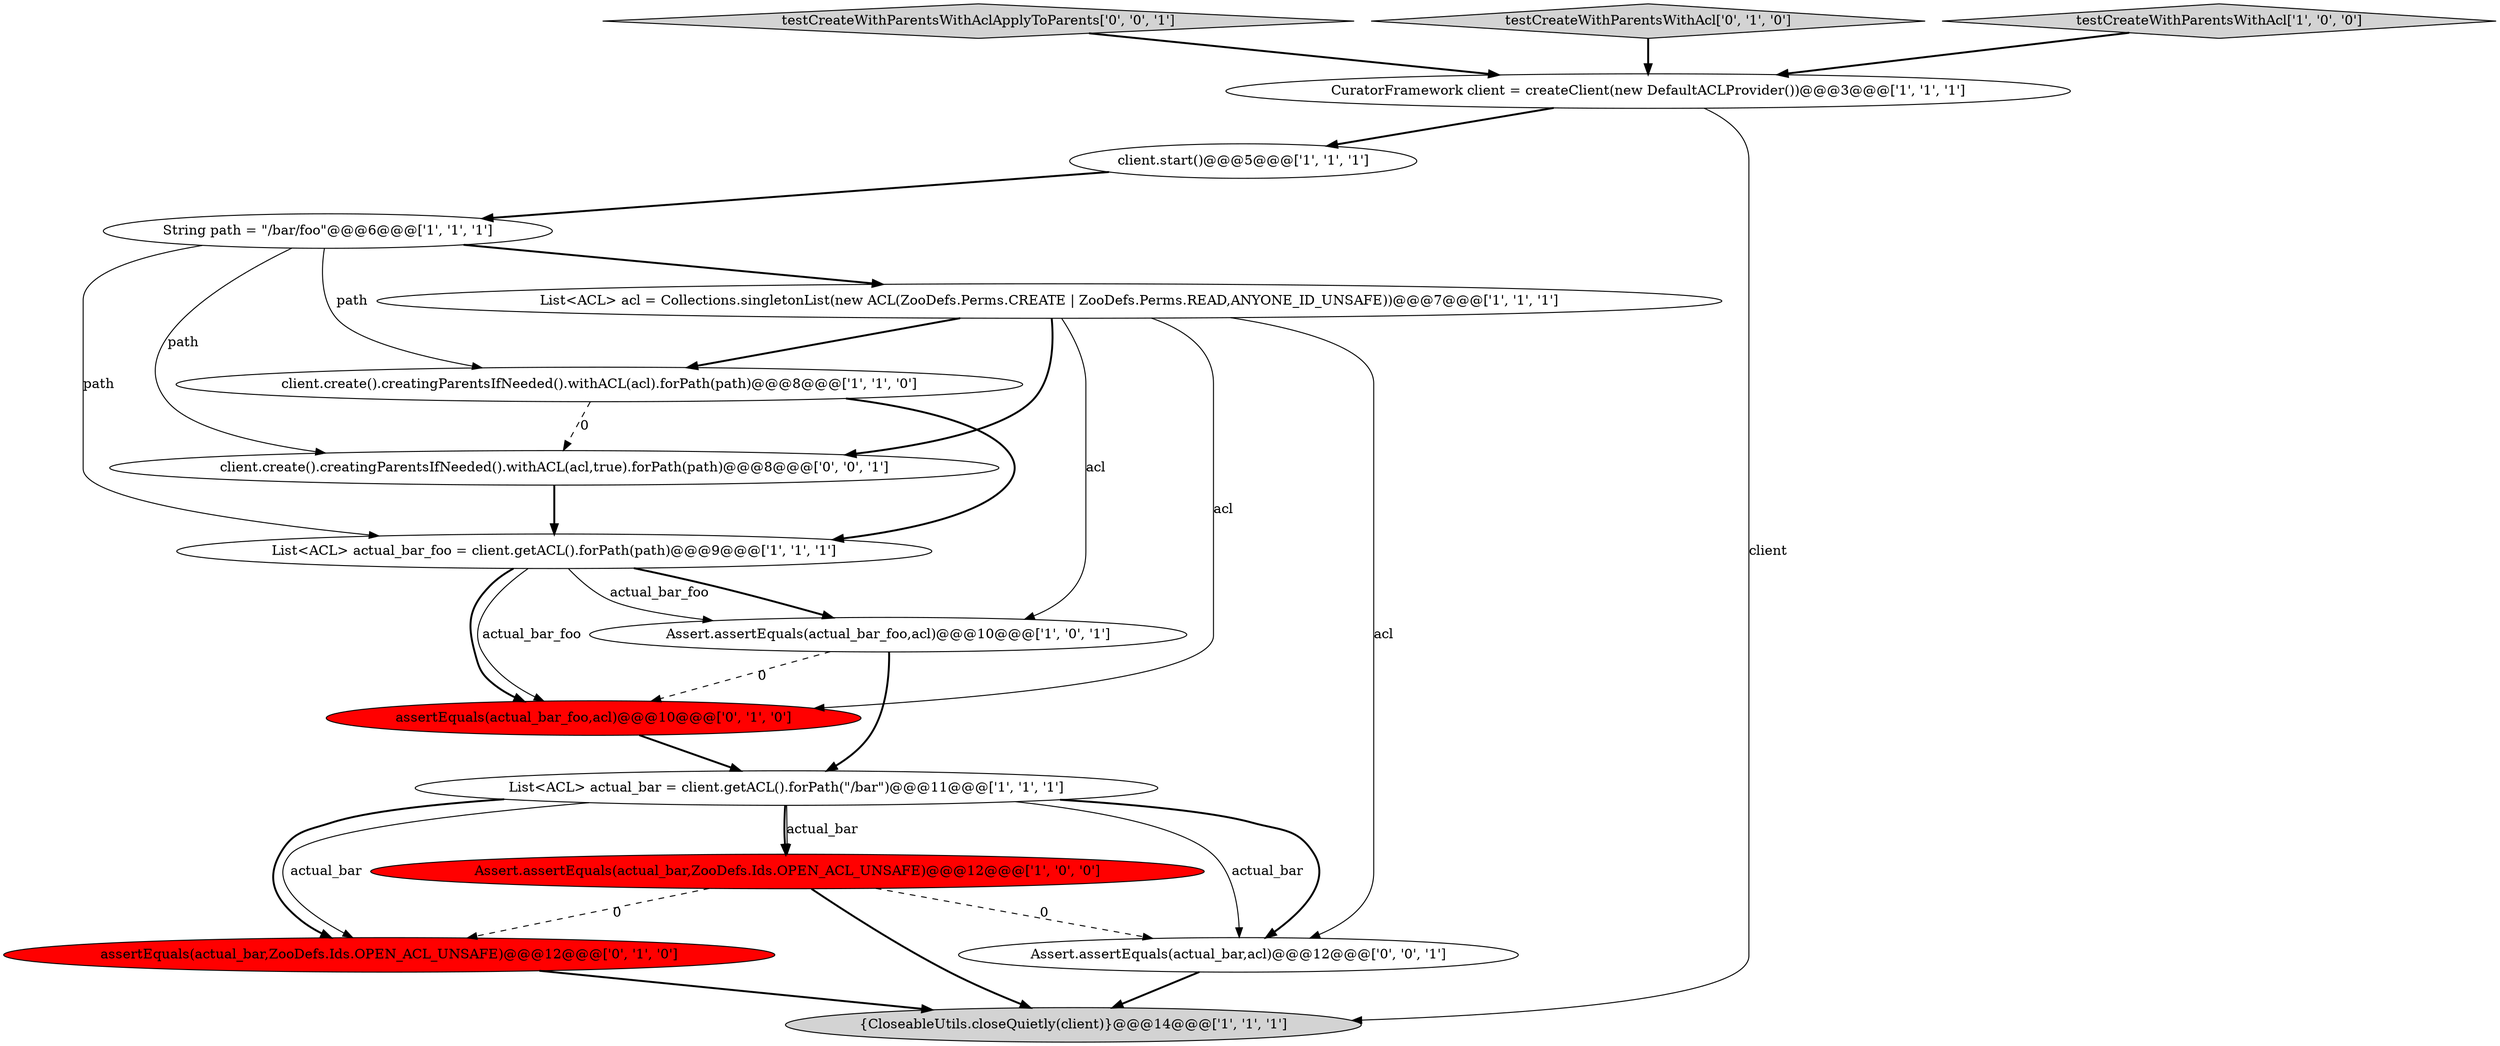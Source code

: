 digraph {
11 [style = filled, label = "assertEquals(actual_bar_foo,acl)@@@10@@@['0', '1', '0']", fillcolor = red, shape = ellipse image = "AAA1AAABBB2BBB"];
2 [style = filled, label = "String path = \"/bar/foo\"@@@6@@@['1', '1', '1']", fillcolor = white, shape = ellipse image = "AAA0AAABBB1BBB"];
0 [style = filled, label = "CuratorFramework client = createClient(new DefaultACLProvider())@@@3@@@['1', '1', '1']", fillcolor = white, shape = ellipse image = "AAA0AAABBB1BBB"];
6 [style = filled, label = "Assert.assertEquals(actual_bar,ZooDefs.Ids.OPEN_ACL_UNSAFE)@@@12@@@['1', '0', '0']", fillcolor = red, shape = ellipse image = "AAA1AAABBB1BBB"];
9 [style = filled, label = "List<ACL> acl = Collections.singletonList(new ACL(ZooDefs.Perms.CREATE | ZooDefs.Perms.READ,ANYONE_ID_UNSAFE))@@@7@@@['1', '1', '1']", fillcolor = white, shape = ellipse image = "AAA0AAABBB1BBB"];
13 [style = filled, label = "assertEquals(actual_bar,ZooDefs.Ids.OPEN_ACL_UNSAFE)@@@12@@@['0', '1', '0']", fillcolor = red, shape = ellipse image = "AAA1AAABBB2BBB"];
14 [style = filled, label = "testCreateWithParentsWithAclApplyToParents['0', '0', '1']", fillcolor = lightgray, shape = diamond image = "AAA0AAABBB3BBB"];
12 [style = filled, label = "testCreateWithParentsWithAcl['0', '1', '0']", fillcolor = lightgray, shape = diamond image = "AAA0AAABBB2BBB"];
5 [style = filled, label = "Assert.assertEquals(actual_bar_foo,acl)@@@10@@@['1', '0', '1']", fillcolor = white, shape = ellipse image = "AAA0AAABBB1BBB"];
1 [style = filled, label = "testCreateWithParentsWithAcl['1', '0', '0']", fillcolor = lightgray, shape = diamond image = "AAA0AAABBB1BBB"];
4 [style = filled, label = "client.start()@@@5@@@['1', '1', '1']", fillcolor = white, shape = ellipse image = "AAA0AAABBB1BBB"];
10 [style = filled, label = "List<ACL> actual_bar_foo = client.getACL().forPath(path)@@@9@@@['1', '1', '1']", fillcolor = white, shape = ellipse image = "AAA0AAABBB1BBB"];
16 [style = filled, label = "Assert.assertEquals(actual_bar,acl)@@@12@@@['0', '0', '1']", fillcolor = white, shape = ellipse image = "AAA0AAABBB3BBB"];
8 [style = filled, label = "client.create().creatingParentsIfNeeded().withACL(acl).forPath(path)@@@8@@@['1', '1', '0']", fillcolor = white, shape = ellipse image = "AAA0AAABBB1BBB"];
15 [style = filled, label = "client.create().creatingParentsIfNeeded().withACL(acl,true).forPath(path)@@@8@@@['0', '0', '1']", fillcolor = white, shape = ellipse image = "AAA0AAABBB3BBB"];
7 [style = filled, label = "{CloseableUtils.closeQuietly(client)}@@@14@@@['1', '1', '1']", fillcolor = lightgray, shape = ellipse image = "AAA0AAABBB1BBB"];
3 [style = filled, label = "List<ACL> actual_bar = client.getACL().forPath(\"/bar\")@@@11@@@['1', '1', '1']", fillcolor = white, shape = ellipse image = "AAA0AAABBB1BBB"];
5->3 [style = bold, label=""];
3->13 [style = solid, label="actual_bar"];
8->10 [style = bold, label=""];
15->10 [style = bold, label=""];
0->7 [style = solid, label="client"];
2->15 [style = solid, label="path"];
2->10 [style = solid, label="path"];
8->15 [style = dashed, label="0"];
16->7 [style = bold, label=""];
9->5 [style = solid, label="acl"];
3->6 [style = bold, label=""];
4->2 [style = bold, label=""];
2->9 [style = bold, label=""];
1->0 [style = bold, label=""];
3->16 [style = bold, label=""];
9->8 [style = bold, label=""];
2->8 [style = solid, label="path"];
12->0 [style = bold, label=""];
10->11 [style = solid, label="actual_bar_foo"];
9->16 [style = solid, label="acl"];
9->11 [style = solid, label="acl"];
6->16 [style = dashed, label="0"];
10->5 [style = bold, label=""];
6->13 [style = dashed, label="0"];
14->0 [style = bold, label=""];
5->11 [style = dashed, label="0"];
11->3 [style = bold, label=""];
0->4 [style = bold, label=""];
3->6 [style = solid, label="actual_bar"];
13->7 [style = bold, label=""];
9->15 [style = bold, label=""];
10->5 [style = solid, label="actual_bar_foo"];
3->16 [style = solid, label="actual_bar"];
3->13 [style = bold, label=""];
6->7 [style = bold, label=""];
10->11 [style = bold, label=""];
}
